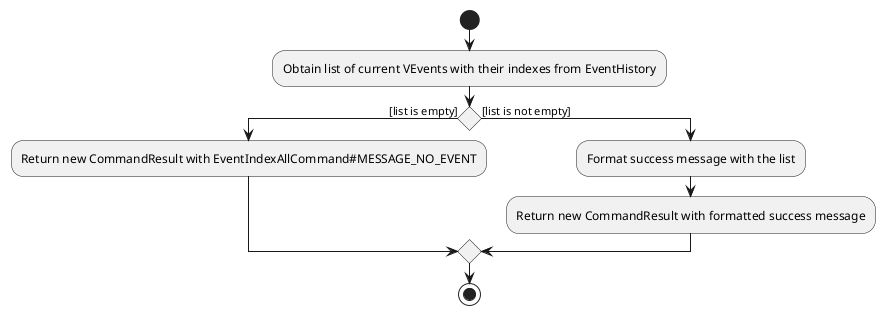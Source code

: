 @startuml
start
:Obtain list of current VEvents with their indexes from EventHistory;
if () then ([list is empty])
:Return new CommandResult with EventIndexAllCommand#MESSAGE_NO_EVENT;
else ([list is not empty])
:Format success message with the list;
:Return new CommandResult with formatted success message;
endif
stop
@enduml
